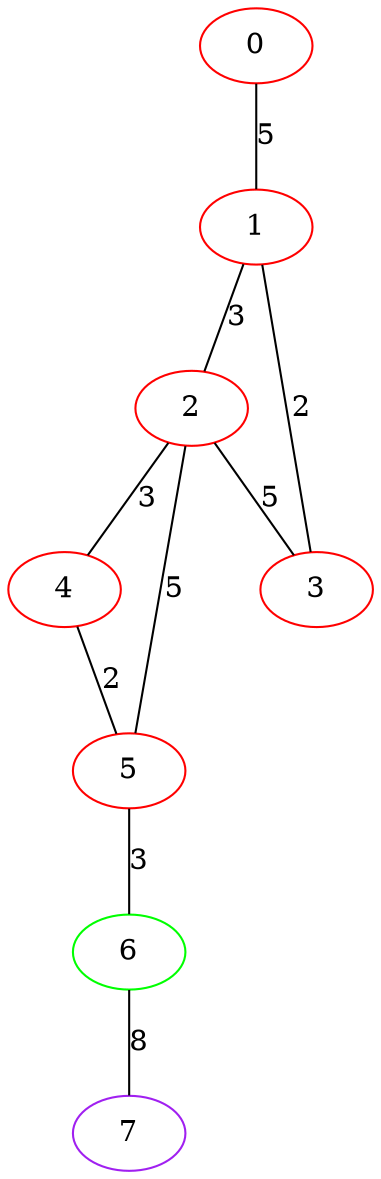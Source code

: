 graph "" {
0 [color=red, weight=1];
1 [color=red, weight=1];
2 [color=red, weight=1];
3 [color=red, weight=1];
4 [color=red, weight=1];
5 [color=red, weight=1];
6 [color=green, weight=2];
7 [color=purple, weight=4];
0 -- 1  [key=0, label=5];
1 -- 2  [key=0, label=3];
1 -- 3  [key=0, label=2];
2 -- 3  [key=0, label=5];
2 -- 4  [key=0, label=3];
2 -- 5  [key=0, label=5];
4 -- 5  [key=0, label=2];
5 -- 6  [key=0, label=3];
6 -- 7  [key=0, label=8];
}
